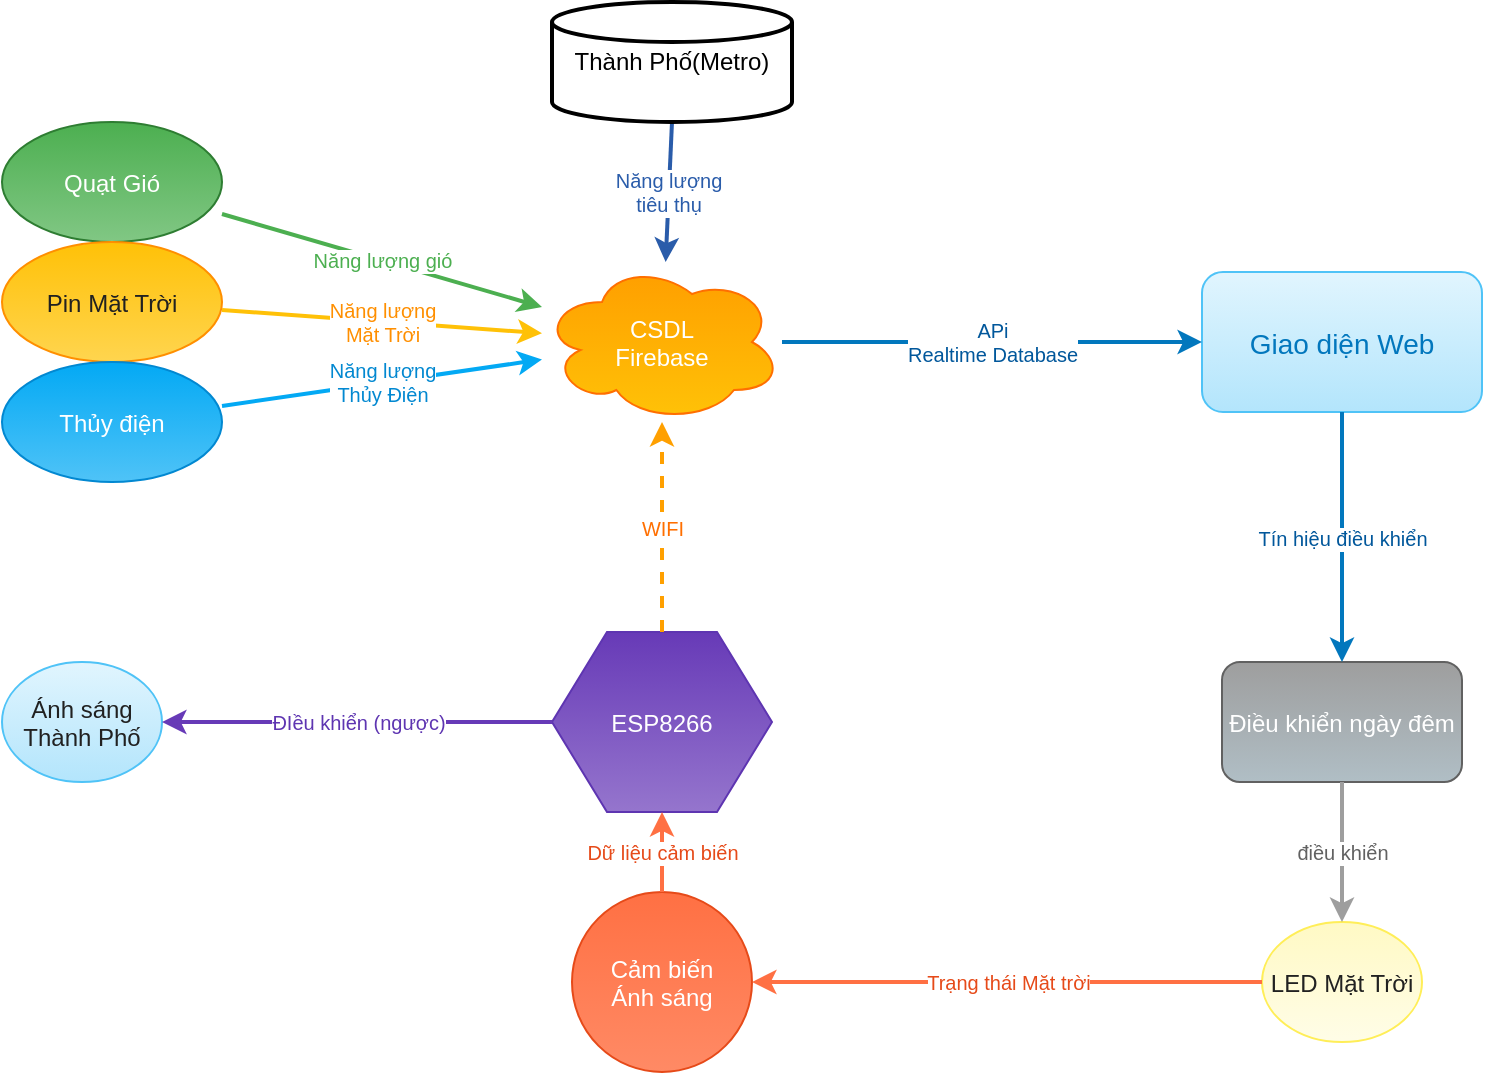 <mxfile version="27.1.1">
  <diagram name="Page-1" id="91jscVkorQK-JBloRmye">
    <mxGraphModel dx="1097" dy="592" grid="1" gridSize="10" guides="1" tooltips="1" connect="1" arrows="1" fold="1" page="1" pageScale="1" pageWidth="827" pageHeight="1169" math="0" shadow="0">
      <root>
        <mxCell id="0" />
        <mxCell id="1" parent="0" />
        <mxCell id="wind" value="Quạt Gió" style="shape=ellipse;fillColor=#4CAF50;strokeColor=#2E7D32;gradientColor=#81C784;fontColor=#FFFFFF;fontSize=12;" vertex="1" parent="1">
          <mxGeometry y="70" width="110" height="60" as="geometry" />
        </mxCell>
        <mxCell id="solar" value="Pin Mặt Trời" style="shape=ellipse;fillColor=#FFC107;strokeColor=#FF8F00;gradientColor=#FFD54F;fontColor=#212121;fontSize=12;" vertex="1" parent="1">
          <mxGeometry y="130" width="110" height="60" as="geometry" />
        </mxCell>
        <mxCell id="hydro" value="Thủy điện" style="shape=ellipse;fillColor=#03A9F4;strokeColor=#0288D1;gradientColor=#4FC3F7;fontColor=#FFFFFF;fontSize=12;" vertex="1" parent="1">
          <mxGeometry y="190" width="110" height="60" as="geometry" />
        </mxCell>
        <mxCell id="sensor" value="Cảm biến&#xa;Ánh sáng" style="shape=ellipse;fillColor=#FF7043;strokeColor=#E64A19;gradientColor=#FF8A65;fontColor=#FFFFFF;fontSize=12;" vertex="1" parent="1">
          <mxGeometry x="285" y="455" width="90" height="90" as="geometry" />
        </mxCell>
        <mxCell id="esp32" value="ESP8266" style="shape=hexagon;fillColor=#673AB7;strokeColor=#5E35B1;gradientColor=#9575CD;fontColor=#FFFFFF;fontSize=12;" vertex="1" parent="1">
          <mxGeometry x="275" y="325" width="110" height="90" as="geometry" />
        </mxCell>
        <mxCell id="led_solar" value="LED Mặt Trời" style="shape=ellipse;fillColor=#FFF9C4;strokeColor=#FFEE58;gradientColor=#FFFDE7;fontColor=#212121;fontSize=12;" vertex="1" parent="1">
          <mxGeometry x="630" y="470" width="80" height="60" as="geometry" />
        </mxCell>
        <mxCell id="led_city" value="Ánh sáng&#xa;Thành Phố" style="shape=ellipse;fillColor=#E1F5FE;strokeColor=#4FC3F7;gradientColor=#B3E5FC;fontColor=#212121;fontSize=12;" vertex="1" parent="1">
          <mxGeometry y="340" width="80" height="60" as="geometry" />
        </mxCell>
        <mxCell id="firebase" value="CSDL&#xa;Firebase" style="shape=cloud;fillColor=#FFA000;strokeColor=#FF6F00;gradientColor=#FFC107;fontColor=#FFFFFF;fontSize=12;" vertex="1" parent="1">
          <mxGeometry x="270" y="140" width="120" height="80" as="geometry" />
        </mxCell>
        <mxCell id="web" value="Giao diện Web" style="shape=rectangle;rounded=1;fillColor=#E1F5FE;strokeColor=#4FC3F7;gradientColor=#B3E5FC;fontColor=#0277BD;fontSize=14;" vertex="1" parent="1">
          <mxGeometry x="600" y="145" width="140" height="70" as="geometry" />
        </mxCell>
        <mxCell id="day_night" value="Điều khiển ngày đêm" style="shape=rectangle;rounded=1;fillColor=#9E9E9E;strokeColor=#616161;gradientColor=#B0BEC5;fontColor=#FFFFFF;fontSize=12;" vertex="1" parent="1">
          <mxGeometry x="610" y="340" width="120" height="60" as="geometry" />
        </mxCell>
        <mxCell id="conn_city_firebase" value="Năng lượng&lt;br&gt;tiêu thụ" style="edgeStyle=none;endArrow=classic;html=1;strokeWidth=2;strokeColor=#2A5CAA;fontSize=10;fontColor=#2A5CAA;exitX=0.5;exitY=1;exitDx=0;exitDy=0;exitPerimeter=0;" edge="1" parent="1" source="nG6pSHDmTLSfgID_-Cg2-3" target="firebase">
          <mxGeometry relative="1" as="geometry">
            <mxPoint x="330" y="70" as="sourcePoint" />
            <mxPoint x="450" y="280" as="targetPoint" />
          </mxGeometry>
        </mxCell>
        <mxCell id="conn_wind_firebase" value="Năng lượng gió" style="edgeStyle=none;endArrow=classic;html=1;strokeWidth=2;strokeColor=#4CAF50;fontSize=10;fontColor=#4CAF50;" edge="1" parent="1" source="wind" target="firebase">
          <mxGeometry relative="1" as="geometry" />
        </mxCell>
        <mxCell id="conn_solar_firebase" value="Năng lượng&lt;br&gt;Mặt Trời" style="edgeStyle=none;endArrow=classic;html=1;strokeWidth=2;strokeColor=#FFC107;fontSize=10;fontColor=#FF8F00;" edge="1" parent="1" source="solar" target="firebase">
          <mxGeometry relative="1" as="geometry" />
        </mxCell>
        <mxCell id="conn_hydro_firebase" value="Năng lượng&lt;br&gt;Thủy Điện" style="edgeStyle=none;endArrow=classic;html=1;strokeWidth=2;strokeColor=#03A9F4;fontSize=10;fontColor=#0288D1;" edge="1" parent="1" source="hydro" target="firebase">
          <mxGeometry relative="1" as="geometry" />
        </mxCell>
        <mxCell id="conn_led_solar_sensor" value="Trạng thái Mặt trời" style="edgeStyle=none;endArrow=classic;html=1;strokeWidth=2;strokeColor=#FF7043;fontSize=10;fontColor=#E64A19;" edge="1" parent="1" source="led_solar" target="sensor">
          <mxGeometry relative="1" as="geometry" />
        </mxCell>
        <mxCell id="conn_sensor_esp32" value="Dữ liệu cảm biến" style="edgeStyle=none;endArrow=classic;html=1;strokeWidth=2;strokeColor=#FF7043;fontSize=10;fontColor=#E64A19;" edge="1" parent="1" source="sensor" target="esp32">
          <mxGeometry relative="1" as="geometry" />
        </mxCell>
        <mxCell id="conn_esp32_led_city" value="ĐIều khiển (ngược)" style="edgeStyle=none;endArrow=classic;html=1;strokeWidth=2;strokeColor=#673AB7;fontSize=10;fontColor=#5E35B1;" edge="1" parent="1" source="esp32" target="led_city">
          <mxGeometry relative="1" as="geometry" />
        </mxCell>
        <mxCell id="conn_esp32_firebase" value="WIFI" style="edgeStyle=none;endArrow=classic;html=1;strokeWidth=2;strokeColor=#FFA000;fontSize=10;fontColor=#FF6F00;dashed=1;" edge="1" parent="1" source="esp32" target="firebase">
          <mxGeometry relative="1" as="geometry" />
        </mxCell>
        <mxCell id="conn_firebase_web" value="APi&lt;br&gt;Realtime Database" style="edgeStyle=none;endArrow=classic;html=1;strokeWidth=2;strokeColor=#0277BD;fontSize=10;fontColor=#01579B;" edge="1" parent="1" source="firebase" target="web">
          <mxGeometry relative="1" as="geometry" />
        </mxCell>
        <mxCell id="conn_web_day_night" value="Tín hiệu điều khiển" style="edgeStyle=none;endArrow=classic;html=1;strokeWidth=2;strokeColor=#0277BD;fontSize=10;fontColor=#01579B;" edge="1" parent="1" source="web" target="day_night">
          <mxGeometry relative="1" as="geometry" />
        </mxCell>
        <mxCell id="conn_day_night_led_solar" value="điều khiển" style="edgeStyle=none;endArrow=classic;html=1;strokeWidth=2;strokeColor=#9E9E9E;fontSize=10;fontColor=#616161;" edge="1" parent="1" source="day_night" target="led_solar">
          <mxGeometry relative="1" as="geometry" />
        </mxCell>
        <mxCell id="nG6pSHDmTLSfgID_-Cg2-3" value="Thành Phố(Metro)" style="strokeWidth=2;html=1;shape=mxgraph.flowchart.database;whiteSpace=wrap;" vertex="1" parent="1">
          <mxGeometry x="275" y="10" width="120" height="60" as="geometry" />
        </mxCell>
      </root>
    </mxGraphModel>
  </diagram>
</mxfile>
